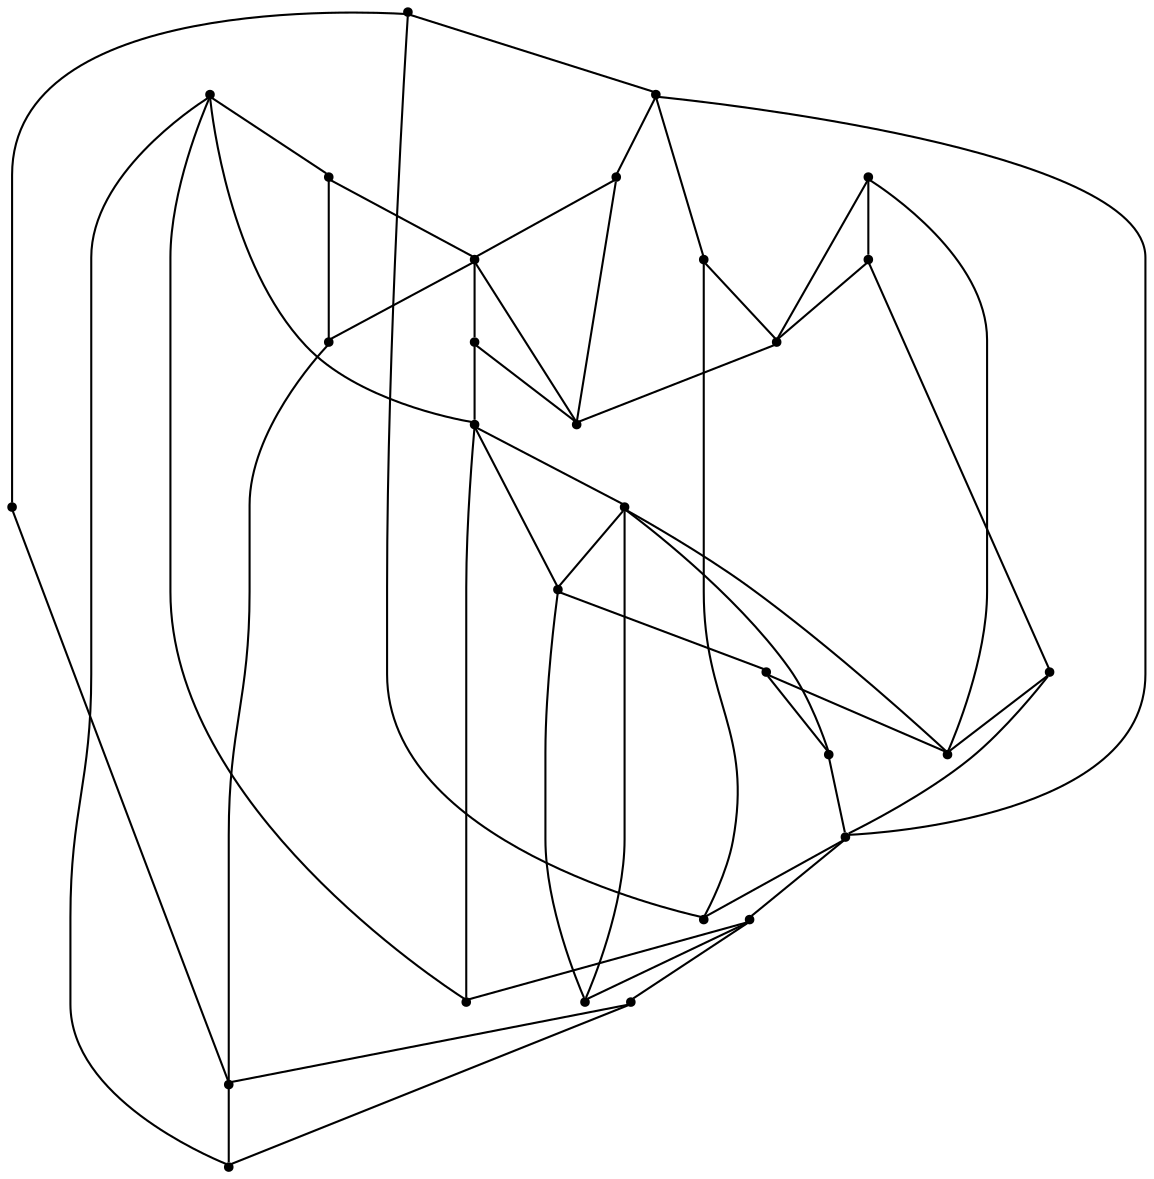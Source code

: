 graph {
  node [shape=point,comment="{\"directed\":false,\"doi\":\"10.1007/978-3-319-50106-2_41\",\"figure\":\"6 (2)\"}"]

  v0 [pos="1426.0636146726642,1998.4458760590355"]
  v1 [pos="1412.9490122298134,1963.7323668652616"]
  v2 [pos="1394.9389282736538,1990.8397771065916"]
  v3 [pos="1412.4730211291358,2103.8863893193943"]
  v4 [pos="1354.2532781548398,2052.078869650519"]
  v5 [pos="1375.7691823439377,2019.6991539605629"]
  v6 [pos="1346.9478591991983,1945.2298902000462"]
  v7 [pos="1387.050149174052,2133.595042671567"]
  v8 [pos="1362.383693241694,2149.822353635551"]
  v9 [pos="1334.2292854217699,2082.216739561756"]
  v10 [pos="1310.595187450737,2117.780033954838"]
  v11 [pos="1305.9069405907062,2009.2515777994768"]
  v12 [pos="1314.9760796938256,1985.7522573350961"]
  v13 [pos="1307.7688412551097,2157.1107687466492"]
  v14 [pos="1299.3820376680978,2066.8432834059363"]
  v15 [pos="1258.9974469128742,1979.21379483105"]
  v16 [pos="1293.4559786691593,1965.5409264760615"]
  v17 [pos="1288.0760170014105,2123.418349849979"]
  v18 [pos="1293.1549193055685,1933.0320007049168"]
  v19 [pos="1258.9213633710988,2131.8404053781132"]
  v20 [pos="1238.9056371323297,2084.1333981578014"]
  v21 [pos="1234.669631098966,2106.1450222346466"]
  v22 [pos="1236.1760407142297,2014.9773902850288"]
  v23 [pos="1241.2508733596549,2044.2942166095045"]
  v24 [pos="1427.2013386421154,2071.139772955986"]
  v25 [pos="1380.526200077709,1919.4509528997487"]
  v26 [pos="1333.8530963426692,2164.486934798712"]
  v27 [pos="1298.8485308436125,2036.1346508526021"]
  v28 [pos="1228.8374921929676,1989.461197106516"]

  v0 -- v1 [id="-1",pos="1426.0636146726642,1998.4458760590355 1425.3232311961608,1994.7597341172668 1424.4164146857884,1991.0983351907503 1423.3143058450778,1987.5150338462627 1420.7137682122775,1979.065876792874 1417.0270704680117,1971.0506073117017 1412.9490122298134,1963.7323668652616"]
  v28 -- v21 [id="-2",pos="1228.8374921929676,1989.461197106516 1225.920214560032,1999.1834926642418 1225.920214560032,1999.1834926642418 1225.920214560032,1999.1834926642418 1223.0031594865584,2008.9098578308235 1217.1689221627757,2028.3544489462743 1218.1399173010227,2047.8031096705815 1219.1149820980024,2067.251770394889 1226.891209698279,2086.6963615103396 1230.783583922403,2096.4227266769212 1234.669631098966,2106.1450222346466 1234.669631098966,2106.1450222346466 1234.669631098966,2106.1450222346466"]
  v28 -- v1 [id="-3",pos="1228.8374921929676,1989.461197106516 1229.80419511302,1979.7390287240673 1229.80419511302,1979.7390287240673 1229.80419511302,1979.7390287240673 1230.7834567455677,1970.012536382209 1232.7254470220616,1950.5679452667582 1249.2530941964299,1934.036431040765 1265.7891350419343,1917.5049168147716 1296.9023119373414,1903.8946186959488 1331.90379339814,1901.9483282604183 1366.9135413532392,1900.0022921754417 1405.8113395200592,1909.7286573420233 1419.9595081041718,1921.9680059773764 1434.120012841318,1934.2114242215862 1423.535084831325,1948.9718955434241 1418.242493649493,1956.3521312043426 1412.9490122298134,1963.7323668652616 1412.9490122298134,1963.7323668652616 1412.9490122298134,1963.7323668652616"]
  v23 -- v14 [id="-5",pos="1241.2508733596549,2044.2942166095045 1246.961240445762,2047.7947161023153 1246.961240445762,2047.7947161023153 1246.961240445762,2047.7947161023153 1252.6704629403507,2051.295215595126 1264.0931047650959,2058.3004113648803 1273.7820719697254,2062.0593310200666 1283.462772680054,2065.8182506752532 1291.4265861125396,2066.3307670405948 1299.3820376680978,2066.8432834059363"]
  v15 -- v11 [id="-6",pos="1258.9974469128742,1979.21379483105 1264.6680712379202,1979.947214652123 1264.6680712379202,1979.947214652123 1264.6680712379202,1979.947214652123 1270.3357069073345,1980.6848312573293 1281.67492072806,1982.155867683609 1289.4928623303463,1987.1608507004867 1297.3108039326328,1992.1699033262212 1301.6073461396447,2000.7127753672771 1305.9069405907062,2009.2515777994768"]
  v14 -- v20 [id="-7",pos="1299.3820376680978,2066.8432834059363 1293.460270887354,2070.477189764068 1293.460270887354,2070.477189764068 1293.460270887354,2070.477189764068 1287.538535900819,2074.1110961222 1275.6907419153456,2081.37471205433 1265.6099428808616,2084.2584114548563 1255.5250741876448,2087.138041246526 1247.2153397628829,2085.6377545065916 1238.9056371323297,2084.1333981578014"]
  v11 -- v23 [id="-9",pos="1305.9069405907062,2009.2515777994768 1241.2508733596549,2044.2942166095045 1241.2508733596549,2044.2942166095045 1241.2508733596549,2044.2942166095045"]
  v18 -- v0 [id="-10",pos="1293.1549193055685,1933.0320007049168 1307.7166669583885,1924.9390747930365 1307.7166669583885,1924.9390747930365 1307.7166669583885,1924.9390747930365 1322.2814668552578,1916.8420792723 1351.4026729778604,1900.6437642714172 1376.6608827253156,1896.435025662332 1401.9190924727704,1892.226032702693 1423.3141786682424,1900.0020378248878 1434.982780492643,1910.6995134048066 1446.6512551402084,1921.3969889847253 1448.5890485811344,1935.0072871035486 1445.4844076754518,1950.1177447870286 1442.3797667697695,1965.2283296457858 1434.2242978463426,1981.8392012444774 1430.1444649668451,1990.1445098685463 1426.0636146726642,1998.4458760590355 1426.0636146726642,1998.4458760590355 1426.0636146726642,1998.4458760590355"]
  v12 -- v16 [id="-11",pos="1314.9760796938256,1985.7522573350961 1293.4559786691593,1965.5409264760615 1293.4559786691593,1965.5409264760615 1293.4559786691593,1965.5409264760615"]
  v26 -- v13 [id="-12",pos="1333.8530963426692,2164.486934798712 1323.1566978364517,2161.5697883003977 1323.1566978364517,2161.5697883003977 1323.1566978364517,2161.5697883003977 1319.2193948586319,2160.496166021705 1313.8335352938727,2159.0273749343187 1307.7688412551097,2157.1107687466492"]
  v26 -- v8 [id="-13",pos="1333.8530963426692,2164.486934798712 1345.5226519933353,2158.6527689773607 1345.5226519933353,2158.6527689773607 1345.5226519933353,2158.6527689773607 1349.8619238591634,2156.4831832814784 1355.8142684030126,2153.5067633537546 1362.383693241694,2149.822353635551"]
  v10 -- v23 [id="-15",pos="1310.595187450737,2117.780033954838 1303.7702425792213,2114.8670842406573 1303.7702425792213,2114.8670842406573 1303.7702425792213,2114.8670842406573 1296.9566164460555,2111.9583313106095 1283.3170280266907,2106.132431882247 1271.7609777016153,2093.8807472450485 1260.196660882239,2081.633005041429 1250.7284726638566,2062.9594776289723 1245.9902453075151,2053.6248123148102 1241.2508733596549,2044.2942166095045 1241.2508733596549,2044.2942166095045 1241.2508733596549,2044.2942166095045"]
  v26 -- v17 [id="-16",pos="1333.8530963426692,2164.486934798712 1325.1027577716784,2155.7356224790465 1325.1027577716784,2155.7356224790465 1325.1027577716784,2155.7356224790465 1317.3626933152723,2147.995540402303 1302.776744126069,2133.409856458951 1288.0760170014105,2123.418349849979"]
  v25 -- v18 [id="-21",pos="1380.526200077709,1919.4509528997487 1361.0751071938887,1921.3969889847253 1361.0751071938887,1921.3969889847253 1361.0751071938887,1921.3969889847253 1345.334062818953,1922.9690665658386 1316.8446073577372,1925.819286668097 1293.1549193055685,1933.0320007049168"]
  v8 -- v4 [id="-22",pos="1362.383693241694,2149.822353635551 1367.3804075159774,2139.1540011940106 1367.3804075159774,2139.1540011940106 1367.3804075159774,2139.1540011940106 1372.3728613662752,2128.4898455366024 1382.3661627380068,2107.1617885723404 1381.0117294410416,2090.8719073721904 1379.6532264853433,2074.581898996764 1366.9552553552492,2063.32612395187 1354.2532781548398,2052.078869650519"]
  v4 -- v7 [id="-23",pos="1354.2532781548398,2052.078869650519 1364.0089496096346,2054.683292143281 1364.0089496096346,2054.683292143281 1364.0089496096346,2054.683292143281 1373.7604878172788,2057.292038595453 1393.2719579037034,2062.5094043245194 1398.7394172342044,2076.0989728732307 1404.207003741541,2089.6842174625317 1395.6265098342215,2111.6374680873446 1391.3382341215101,2122.614093399751 1387.050149174052,2133.595042671567 1387.050149174052,2133.595042671567 1387.050149174052,2133.595042671567"]
  v0 -- v24 [id="-24",pos="1426.0636146726642,1998.4458760590355 1430.5584637030465,2020.7736917874304 1429.006729177371,2044.0361138488106 1428.1733511950454,2056.5544219902467 1427.2013386421154,2071.139772955986 1427.2013386421154,2071.139772955986 1427.2013386421154,2071.139772955986"]
  v25 -- v6 [id="-25",pos="1380.526200077709,1919.4509528997487 1366.9135413532392,1927.2312819813533 1366.9135413532392,1927.2312819813533 1366.9135413532392,1927.2312819813533 1361.2813156458926,1930.4491159197273 1353.3169484753894,1935.000021349103 1346.9478591991983,1945.2298902000462"]
  v1 -- v25 [id="-27",pos="1412.9490122298134,1963.7323668652616 1404.8112282772258,1949.1299049690424 1395.1059581437871,1937.2674893250946 1389.2796226869582,1930.1484284796675 1380.526200077709,1919.4509528997487 1380.526200077709,1919.4509528997487 1380.526200077709,1919.4509528997487"]
  v28 -- v18 [id="-29",pos="1228.8374921929676,1989.461197106516 1234.6674372985556,1979.7389015487906 1234.6674372985556,1979.7389015487906 1234.6674372985556,1979.7389015487906 1240.5058714579063,1970.012536382209 1252.174473282307,1950.5679452667582 1277.4576096894996,1938.8996136240557 1282.271747224054,1936.6771312326387 1287.580119935226,1934.736757013245 1293.1549193055685,1933.0320007049168"]
  v1 -- v2 [id="-30",pos="1412.9490122298134,1963.7323668652616 1394.9389282736538,1990.8397771065916 1394.9389282736538,1990.8397771065916 1394.9389282736538,1990.8397771065916"]
  v4 -- v9 [id="-31",pos="1354.2532781548398,2052.078869650519 1334.2292854217699,2082.216739561756 1334.2292854217699,2082.216739561756 1334.2292854217699,2082.216739561756"]
  v9 -- v10 [id="-32",pos="1334.2292854217699,2082.216739561756 1310.595187450737,2117.780033954838 1310.595187450737,2117.780033954838 1310.595187450737,2117.780033954838"]
  v3 -- v13 [id="-33",pos="1412.4730211291358,2103.8863893193943 1413.9585419491852,2113.500204366044 1413.9585419491852,2113.500204366044 1413.9585419491852,2113.500204366044 1415.4379900753447,2123.11414658797 1418.4009559863962,2142.3419038565453 1410.1621862357852,2157.790011899823 1401.9190924727704,2173.2381199431 1382.4743902249286,2184.9065787610793 1365.9384765562597,2187.33600807302 1349.4108293818913,2189.76976134437 1335.8002372809967,2182.9604155008255 1326.5904723921385,2176.3844362901355 1317.3807075032805,2169.8084570794445 1312.575712308356,2163.461647717475 1307.7688412551097,2157.1107687466492"]
  v24 -- v3 [id="-34",pos="1427.2013386421154,2071.139772955986 1423.3143058450778,2080.8621956889883 1423.3143058450778,2080.8621956889883 1423.3143058450778,2080.8621956889883 1421.1380357348623,2086.294635736747 1417.7527261761127,2094.758702567088 1412.4730211291358,2103.8863893193943"]
  v2 -- v5 [id="-35",pos="1394.9389282736538,1990.8397771065916 1375.7691823439377,2019.6991539605629 1375.7691823439377,2019.6991539605629 1375.7691823439377,2019.6991539605629"]
  v20 -- v23 [id="-36",pos="1238.9056371323297,2084.1333981578014 1240.5805471014362,2074.0156730334397 1242.13408624489,2060.9103155467997 1241.2508733596549,2044.2942166095045"]
  v23 -- v22 [id="-37",pos="1241.2508733596549,2044.2942166095045 1240.8955669330326,2036.1599000582214 1238.5697850349582,2024.518148987062 1236.1760407142297,2014.9773902850288"]
  v22 -- v28 [id="-38",pos="1236.1760407142297,2014.9773902850288 1234.5638744668145,2008.5558987634759 1232.9236144453637,2003.0870348608423 1231.75457906065,1999.1834926642418 1228.8374921929676,1989.461197106516 1228.8374921929676,1989.461197106516 1228.8374921929676,1989.461197106516"]
  v21 -- v17 [id="-39",pos="1234.669631098966,2106.1450222346466 1250.2284133470803,2108.0911854949004 1265.7891350419343,2110.0331519710207 1282.3167822163025,2119.7595171376024 1284.2270672139637,2120.8829462805093 1286.1503171598833,2122.1102584514388 1288.0760170014105,2123.418349849979"]
  v27 -- v11 [id="-41",pos="1298.8485308436125,2036.1346508526021 1301.7658084765478,2024.4664463851768 1301.7658084765478,2024.4664463851768 1301.7658084765478,2024.4664463851768 1302.7498489821428,2020.5302038989885 1304.0658605713998,2015.2661222969732 1305.9069405907062,2009.2515777994768"]
  v21 -- v19 [id="-42",pos="1234.669631098966,2106.1450222346466 1240.5059986347417,2112.9501712940582 1240.5059986347417,2112.9501712940582 1240.5059986347417,2112.9501712940582 1244.2838667607055,2117.3594555232285 1250.5080869799458,2124.6203826062415 1258.9213633710988,2131.8404053781132"]
  v19 -- v3 [id="-43",pos="1258.9213633710988,2131.8404053781132 1260.7091835288843,2137.2788017381886 1260.7091835288843,2137.2788017381886 1260.7091835288843,2137.2788017381886 1262.5053019751792,2142.7212677071198 1266.089145196633,2153.6061996449826 1281.4999254025554,2165.8538146733254 1296.9024391141768,2178.101429701668 1324.1317626334314,2191.7118549957677 1351.3528196583854,2193.170301069648 1378.5821431776399,2194.6288743188047 1405.8114666968945,2183.9355955230194 1415.9964235595678,2167.029041405862 1426.177183586673,2150.122360113427 1419.3302371226334,2127.002276324344 1415.9047290612473,2115.4463676262976 1412.4730211291358,2103.8863893193943 1412.4730211291358,2103.8863893193943 1412.4730211291358,2103.8863893193943"]
  v19 -- v13 [id="-44",pos="1258.9213633710988,2131.8404053781132 1263.4909798372978,2135.7573020114314 1268.7136896127677,2139.668051573613 1274.540554616026,2143.096307598284 1284.9851257954408,2149.2402678915228 1297.3718572160765,2153.8314840073986 1307.7688412551097,2157.1107687466492"]
  v27 -- v22 [id="-45",pos="1298.8485308436125,2036.1346508526021 1293.9853840407031,2033.2175043542884 1293.9853840407031,2033.2175043542884 1293.9853840407031,2033.2175043542884 1289.1262115139002,2030.3004850312514 1279.3997271428289,2024.4663192099001 1268.9563469506315,2020.9407661875675 1258.5088970997012,2017.4152131652354 1247.3404817689125,2016.1942033330656 1241.7603437622506,2015.5857968090472 1236.1760407142297,2014.9773902850288 1236.1760407142297,2014.9773902850288 1236.1760407142297,2014.9773902850288"]
  v16 -- v6 [id="-46",pos="1293.4559786691593,1965.5409264760615 1295.8751163917973,1964.4782635195984 1298.325621678151,1963.3758933780964 1300.7946861614655,1962.2364040847374 1315.6128751667466,1955.396538124271 1331.1011955919384,1947.219266180728 1346.9478591991983,1945.2298902000462"]
  v15 -- v28 [id="-47",pos="1258.9974469128742,1979.21379483105 1251.4232469019364,1981.93270741875 1245.071400430717,1984.0501814969225 1240.5058714579063,1985.5730673701419 1228.8374921929676,1989.461197106516 1228.8374921929676,1989.461197106516 1228.8374921929676,1989.461197106516"]
  v14 -- v10 [id="-48",pos="1299.3820376680978,2066.8432834059363 1300.0337211179285,2076.809712062308 1301.4780985781226,2088.560917393943 1304.6828635500215,2100.3108564132954 1306.2919017993129,2106.2102285902756 1308.344391007195,2112.1099199807077 1310.595187450737,2117.780033954838"]
  v10 -- v17 [id="-49",pos="1310.595187450737,2117.780033954838 1304.7370408819002,2117.7966939160933 1298.873680062812,2117.8050874843593 1295.118911174586,2118.742750799909 1291.368211945093,2119.6802869401813 1289.717965328997,2121.5473471782907 1288.0760170014105,2123.418349849979"]
  v26 -- v10 [id="-50",pos="1333.8530963426692,2164.486934798712 1328.0199400219874,2153.78958639407 1328.0199400219874,2153.78958639407 1328.0199400219874,2153.78958639407 1323.7917015672356,2146.0454325031997 1316.5078773679347,2132.6885678932867 1310.595187450737,2117.780033954838"]
  v12 -- v11 [id="-52",pos="1314.9760796938256,1985.7522573350961 1311.0054770948195,1993.9582900784917 1308.0852719671464,2002.1328723579277 1305.9069405907062,2009.2515777994768"]
  v16 -- v15 [id="-53",pos="1293.4559786691593,1965.5409264760615 1280.7722321524232,1971.1184618188145 1268.8485483498844,1975.6769699099436 1258.9974469128742,1979.21379483105"]
  v12 -- v6 [id="-55",pos="1314.9760796938256,1985.7522573350961 1317.5559748868989,1980.427736205902 1320.5789561108438,1975.087750875 1324.1317626334314,1970.012536382209 1330.6355875246327,1960.7209335806242 1338.9169305321948,1952.3161913895642 1346.9478591991983,1945.2298902000462"]
  v21 -- v20 [id="-56",pos="1234.669631098966,2106.1450222346466 1236.6178212461857,2096.4227266769212 1236.6178212461857,2096.4227266769212 1236.6178212461857,2096.4227266769212 1237.251029045344,2093.251335781978 1238.0915802383802,2089.0467425001057 1238.9056371323297,2084.1333981578014"]
  v14 -- v27 [id="-57",pos="1299.3820376680978,2066.8432834059363 1298.8486262262388,2058.644760132641 1298.8486262262388,2051.6515534431237 1298.8486262262388,2046.8321264325211 1298.8485308436125,2036.1346508526021 1298.8485308436125,2036.1346508526021 1298.8485308436125,2036.1346508526021"]
  v5 -- v4 [id="-58",pos="1375.7691823439377,2019.6991539605629 1354.2532781548398,2052.078869650519 1354.2532781548398,2052.078869650519 1354.2532781548398,2052.078869650519"]
  v7 -- v3 [id="-59",pos="1387.050149174052,2133.595042671567 1390.2386940974498,2131.0615276382478 1393.2874387937436,2128.3904377036297 1396.0849823258234,2125.5936829589537 1402.9546168304096,2118.7241326462754 1408.3062744061758,2111.097586069528 1412.4730211291358,2103.8863893193943"]
  v6 -- v5 [id="-60",pos="1346.9478591991983,1945.2298902000462 1355.4326525378829,1951.3971280712312 1363.9131854525815,1957.5689442523794 1368.7138566351023,1969.9790892844212 1373.5188518300267,1982.389234316463 1374.6397884572054,2001.042032158808 1375.2066156125645,2010.3642342958474 1375.7691823439377,2019.6991539605629 1375.7691823439377,2019.6991539605629 1375.7691823439377,2019.6991539605629"]
  v8 -- v7 [id="-61",pos="1362.383693241694,2149.822353635551 1370.2960974035498,2145.383087074398 1379.1038314658686,2139.9152996394087 1387.050149174052,2133.595042671567"]
  v2 -- v4 [id="-62",pos="1394.9389282736538,1990.8397771065916 1403.6277132563132,2004.0175521091546 1412.3249554985262,2017.1902401006473 1413.3667881340887,2028.0711024296538 1414.4086207696512,2038.9518375833832 1407.790846962995,2047.5406198993494 1396.6599487986477,2051.1577391209485 1385.5373171286012,2054.774985517825 1369.8973642652957,2053.4289623886 1354.2532781548398,2052.078869650519"]
  v9 -- v5 [id="-65",pos="1334.2292854217699,2082.216739561756 1326.994767551862,2069.3979803654856 1319.7603132703714,2056.5793483444913 1319.6768852663517,2045.3402332608532 1319.5851907680315,2034.105187786071 1326.6488465595853,2024.4538560327774 1337.1921877444038,2020.4407129993483 1347.7272624349216,2016.4317667500527 1361.750289013005,2018.0612635711745 1375.7691823439377,2019.6991539605629"]
}